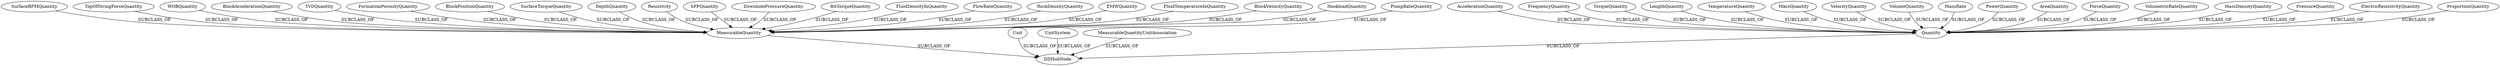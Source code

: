 strict digraph  {
MassDensityQuantity;
FormationPorosityQuantity;
PressureQuantity;
BlockPositionQuantity;
SurfaceTorqueQuantity;
Unit;
ElectricResistivityQuantity;
DepthQuantity;
Resistivity;
SPPQuantity;
DDHubNode;
ProportionQuantity;
DownholePressureQuantity;
BitTorqueQuantity;
UnitSystem;
FluidDensityInQuantity;
AccelerationQuantity;
Quantity;
FrequencyQuantity;
FlowRateQuantity;
TorqueQuantity;
RockDensityQuantity;
EMWQuantity;
LengthQuantity;
FluidTemperatureInQuantity;
TemperatureQuantity;
MassQuantity;
MeasurableQuantityUnitAssociation;
VelocityQuantity;
VolumeQuantity;
MassRate;
BlockVelocityQuantity;
PowerQuantity;
HookloadQuantity;
AreaQuantity;
PumpRateQuantity;
ForceQuantity;
SurfaceRPMQuantity;
VolumetricRateQuantity;
MeasurableQuantity;
TopOfStringForceQuantity;
WOBQuantity;
BlockAccelerationQuantity;
TVDQuantity;
MassDensityQuantity -> Quantity  [label=SUBCLASS_OF];
FormationPorosityQuantity -> MeasurableQuantity  [label=SUBCLASS_OF];
PressureQuantity -> Quantity  [label=SUBCLASS_OF];
BlockPositionQuantity -> MeasurableQuantity  [label=SUBCLASS_OF];
SurfaceTorqueQuantity -> MeasurableQuantity  [label=SUBCLASS_OF];
Unit -> DDHubNode  [label=SUBCLASS_OF];
ElectricResistivityQuantity -> Quantity  [label=SUBCLASS_OF];
DepthQuantity -> MeasurableQuantity  [label=SUBCLASS_OF];
Resistivity -> MeasurableQuantity  [label=SUBCLASS_OF];
SPPQuantity -> MeasurableQuantity  [label=SUBCLASS_OF];
ProportionQuantity -> Quantity  [label=SUBCLASS_OF];
DownholePressureQuantity -> MeasurableQuantity  [label=SUBCLASS_OF];
BitTorqueQuantity -> MeasurableQuantity  [label=SUBCLASS_OF];
UnitSystem -> DDHubNode  [label=SUBCLASS_OF];
FluidDensityInQuantity -> MeasurableQuantity  [label=SUBCLASS_OF];
AccelerationQuantity -> Quantity  [label=SUBCLASS_OF];
Quantity -> DDHubNode  [label=SUBCLASS_OF];
FrequencyQuantity -> Quantity  [label=SUBCLASS_OF];
FlowRateQuantity -> MeasurableQuantity  [label=SUBCLASS_OF];
TorqueQuantity -> Quantity  [label=SUBCLASS_OF];
RockDensityQuantity -> MeasurableQuantity  [label=SUBCLASS_OF];
EMWQuantity -> MeasurableQuantity  [label=SUBCLASS_OF];
LengthQuantity -> Quantity  [label=SUBCLASS_OF];
FluidTemperatureInQuantity -> MeasurableQuantity  [label=SUBCLASS_OF];
TemperatureQuantity -> Quantity  [label=SUBCLASS_OF];
MassQuantity -> Quantity  [label=SUBCLASS_OF];
MeasurableQuantityUnitAssociation -> DDHubNode  [label=SUBCLASS_OF];
VelocityQuantity -> Quantity  [label=SUBCLASS_OF];
VolumeQuantity -> Quantity  [label=SUBCLASS_OF];
MassRate -> Quantity  [label=SUBCLASS_OF];
BlockVelocityQuantity -> MeasurableQuantity  [label=SUBCLASS_OF];
PowerQuantity -> Quantity  [label=SUBCLASS_OF];
HookloadQuantity -> MeasurableQuantity  [label=SUBCLASS_OF];
AreaQuantity -> Quantity  [label=SUBCLASS_OF];
PumpRateQuantity -> MeasurableQuantity  [label=SUBCLASS_OF];
ForceQuantity -> Quantity  [label=SUBCLASS_OF];
SurfaceRPMQuantity -> MeasurableQuantity  [label=SUBCLASS_OF];
VolumetricRateQuantity -> Quantity  [label=SUBCLASS_OF];
MeasurableQuantity -> DDHubNode  [label=SUBCLASS_OF];
TopOfStringForceQuantity -> MeasurableQuantity  [label=SUBCLASS_OF];
WOBQuantity -> MeasurableQuantity  [label=SUBCLASS_OF];
BlockAccelerationQuantity -> MeasurableQuantity  [label=SUBCLASS_OF];
TVDQuantity -> MeasurableQuantity  [label=SUBCLASS_OF];
}
